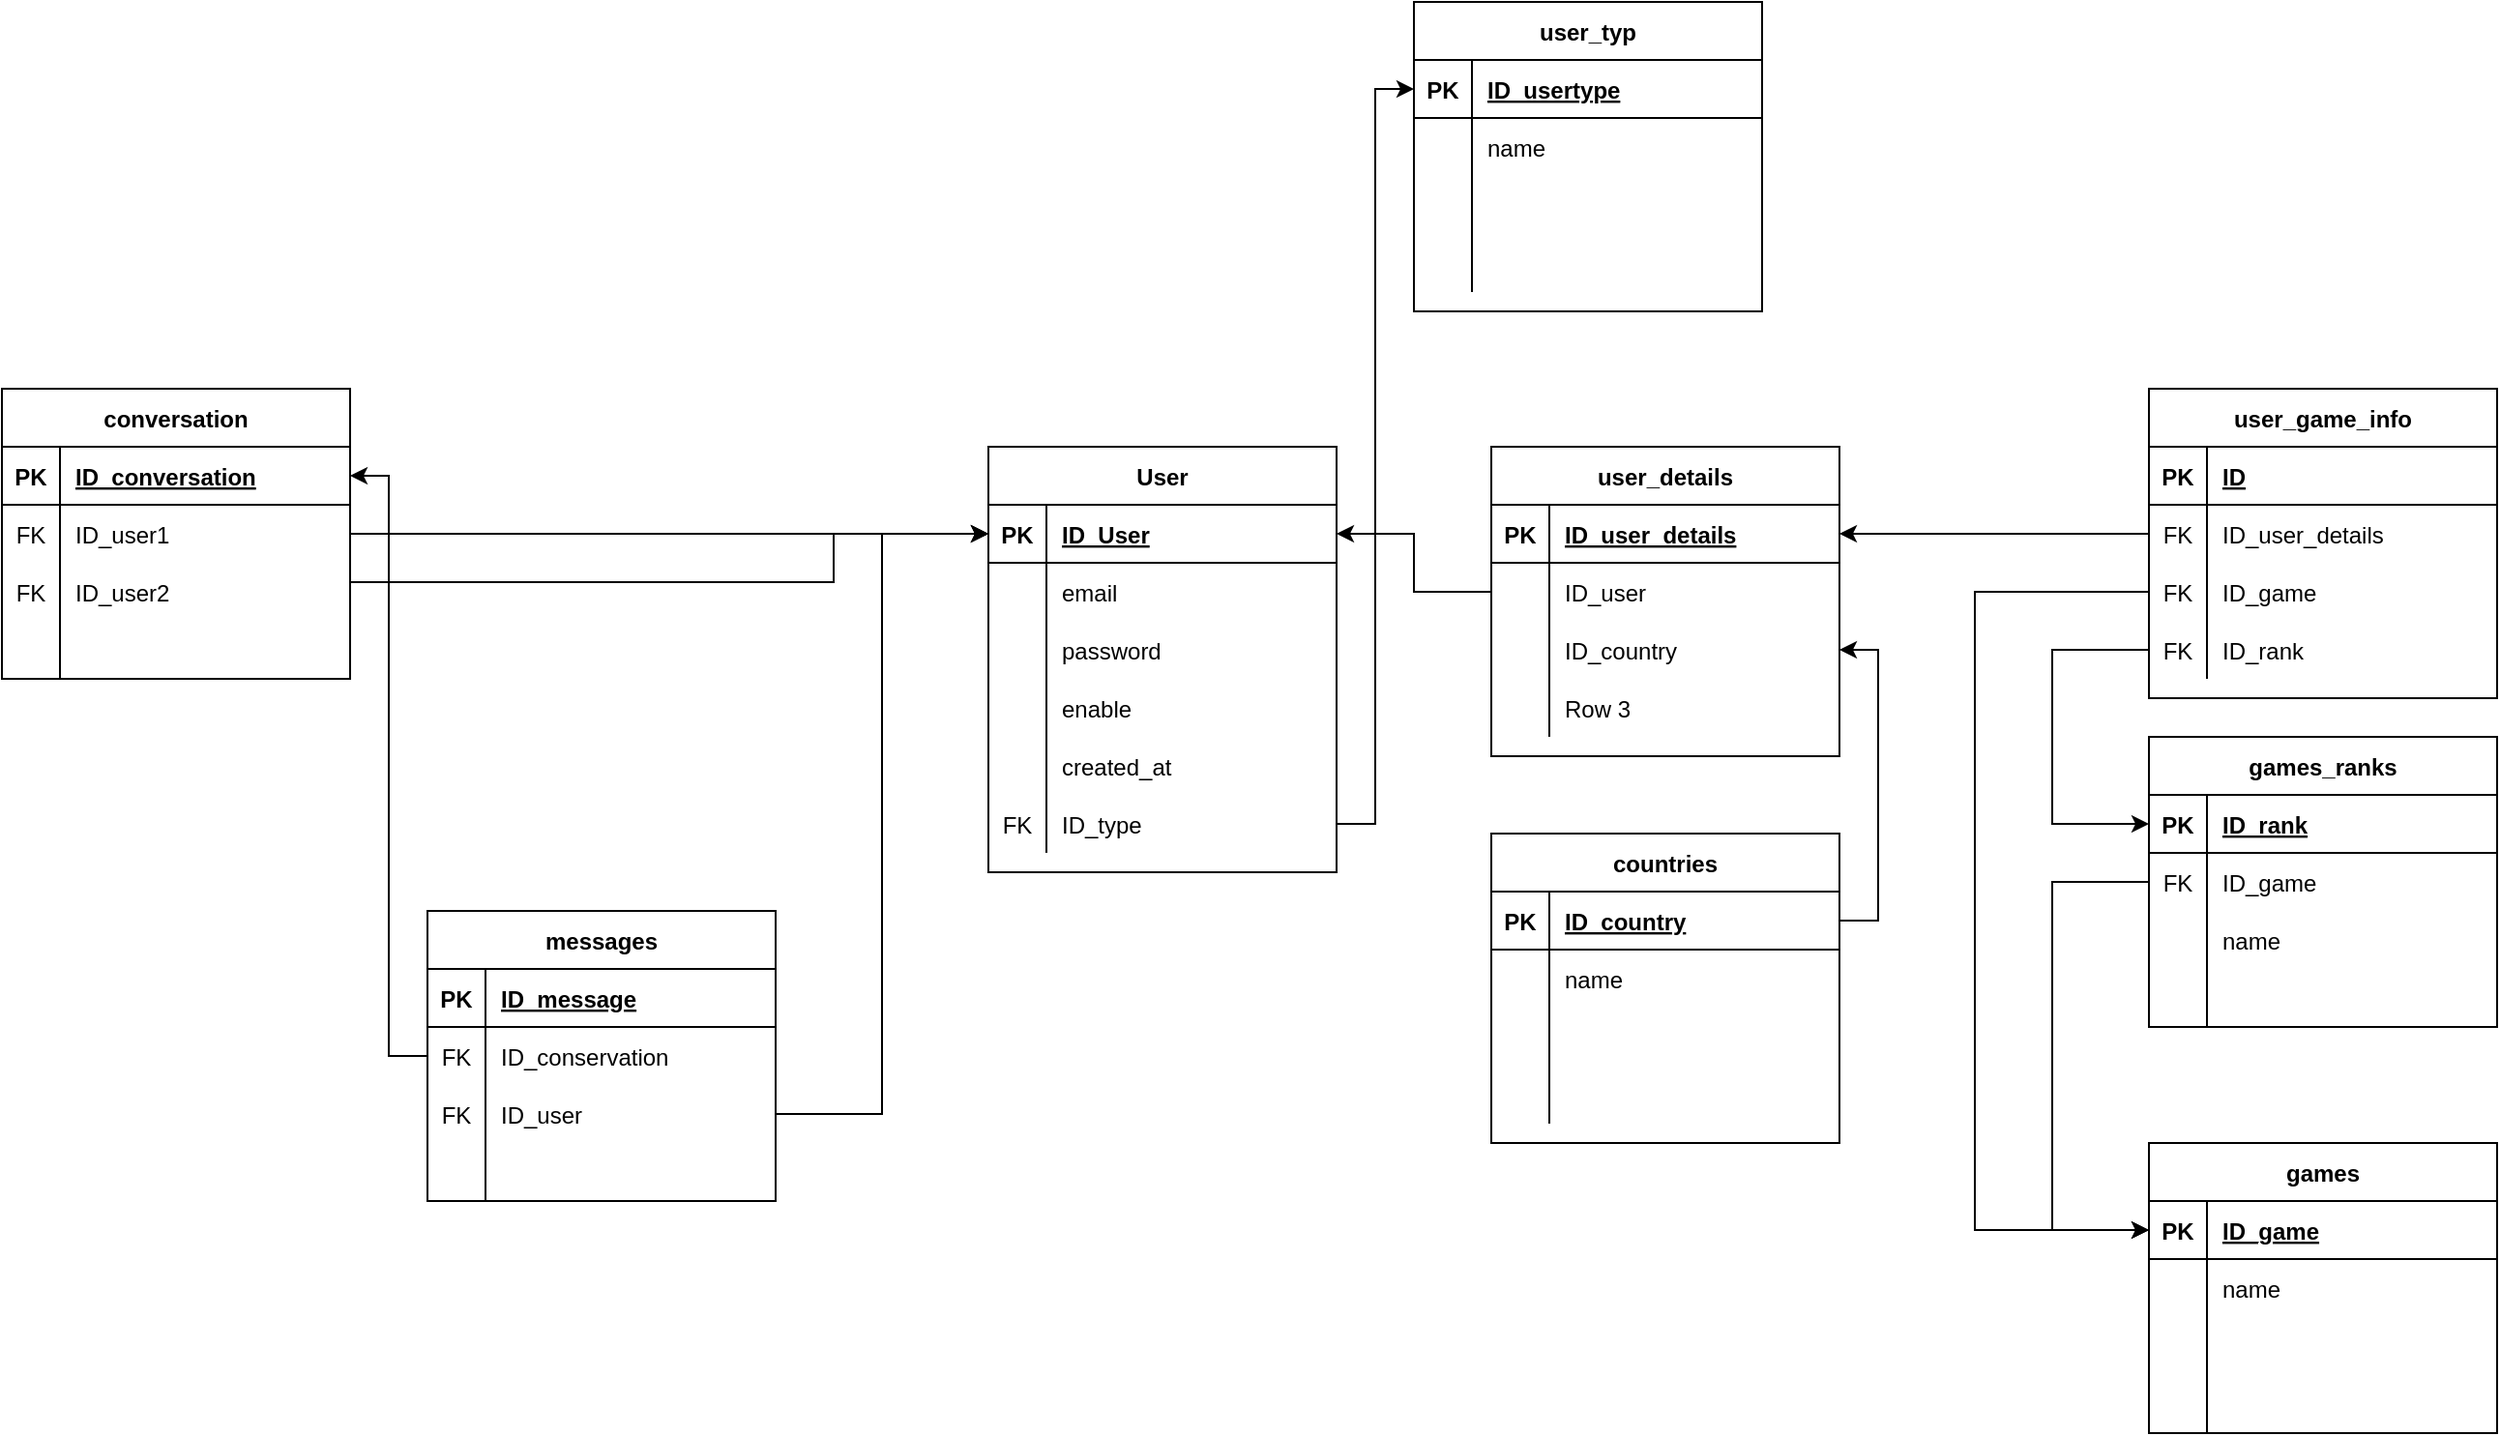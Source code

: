 <mxfile version="20.6.0" type="device"><diagram id="TkNJuHtUCpDPUHXWvanQ" name="Page-1"><mxGraphModel dx="2169" dy="582" grid="1" gridSize="10" guides="1" tooltips="1" connect="1" arrows="1" fold="1" page="1" pageScale="1" pageWidth="827" pageHeight="1169" math="0" shadow="0"><root><mxCell id="0"/><mxCell id="1" parent="0"/><mxCell id="WDqNWOE_tw_Rg4pWw0xx-5" value="User" style="shape=table;startSize=30;container=1;collapsible=1;childLayout=tableLayout;fixedRows=1;rowLines=0;fontStyle=1;align=center;resizeLast=1;" parent="1" vertex="1"><mxGeometry x="40" y="260" width="180" height="220" as="geometry"/></mxCell><mxCell id="WDqNWOE_tw_Rg4pWw0xx-6" value="" style="shape=tableRow;horizontal=0;startSize=0;swimlaneHead=0;swimlaneBody=0;fillColor=none;collapsible=0;dropTarget=0;points=[[0,0.5],[1,0.5]];portConstraint=eastwest;top=0;left=0;right=0;bottom=1;" parent="WDqNWOE_tw_Rg4pWw0xx-5" vertex="1"><mxGeometry y="30" width="180" height="30" as="geometry"/></mxCell><mxCell id="WDqNWOE_tw_Rg4pWw0xx-7" value="PK" style="shape=partialRectangle;connectable=0;fillColor=none;top=0;left=0;bottom=0;right=0;fontStyle=1;overflow=hidden;" parent="WDqNWOE_tw_Rg4pWw0xx-6" vertex="1"><mxGeometry width="30" height="30" as="geometry"><mxRectangle width="30" height="30" as="alternateBounds"/></mxGeometry></mxCell><mxCell id="WDqNWOE_tw_Rg4pWw0xx-8" value="ID_User" style="shape=partialRectangle;connectable=0;fillColor=none;top=0;left=0;bottom=0;right=0;align=left;spacingLeft=6;fontStyle=5;overflow=hidden;" parent="WDqNWOE_tw_Rg4pWw0xx-6" vertex="1"><mxGeometry x="30" width="150" height="30" as="geometry"><mxRectangle width="150" height="30" as="alternateBounds"/></mxGeometry></mxCell><mxCell id="WDqNWOE_tw_Rg4pWw0xx-9" value="" style="shape=tableRow;horizontal=0;startSize=0;swimlaneHead=0;swimlaneBody=0;fillColor=none;collapsible=0;dropTarget=0;points=[[0,0.5],[1,0.5]];portConstraint=eastwest;top=0;left=0;right=0;bottom=0;" parent="WDqNWOE_tw_Rg4pWw0xx-5" vertex="1"><mxGeometry y="60" width="180" height="30" as="geometry"/></mxCell><mxCell id="WDqNWOE_tw_Rg4pWw0xx-10" value="" style="shape=partialRectangle;connectable=0;fillColor=none;top=0;left=0;bottom=0;right=0;editable=1;overflow=hidden;" parent="WDqNWOE_tw_Rg4pWw0xx-9" vertex="1"><mxGeometry width="30" height="30" as="geometry"><mxRectangle width="30" height="30" as="alternateBounds"/></mxGeometry></mxCell><mxCell id="WDqNWOE_tw_Rg4pWw0xx-11" value="email" style="shape=partialRectangle;connectable=0;fillColor=none;top=0;left=0;bottom=0;right=0;align=left;spacingLeft=6;overflow=hidden;" parent="WDqNWOE_tw_Rg4pWw0xx-9" vertex="1"><mxGeometry x="30" width="150" height="30" as="geometry"><mxRectangle width="150" height="30" as="alternateBounds"/></mxGeometry></mxCell><mxCell id="WDqNWOE_tw_Rg4pWw0xx-12" value="" style="shape=tableRow;horizontal=0;startSize=0;swimlaneHead=0;swimlaneBody=0;fillColor=none;collapsible=0;dropTarget=0;points=[[0,0.5],[1,0.5]];portConstraint=eastwest;top=0;left=0;right=0;bottom=0;" parent="WDqNWOE_tw_Rg4pWw0xx-5" vertex="1"><mxGeometry y="90" width="180" height="30" as="geometry"/></mxCell><mxCell id="WDqNWOE_tw_Rg4pWw0xx-13" value="" style="shape=partialRectangle;connectable=0;fillColor=none;top=0;left=0;bottom=0;right=0;editable=1;overflow=hidden;" parent="WDqNWOE_tw_Rg4pWw0xx-12" vertex="1"><mxGeometry width="30" height="30" as="geometry"><mxRectangle width="30" height="30" as="alternateBounds"/></mxGeometry></mxCell><mxCell id="WDqNWOE_tw_Rg4pWw0xx-14" value="password" style="shape=partialRectangle;connectable=0;fillColor=none;top=0;left=0;bottom=0;right=0;align=left;spacingLeft=6;overflow=hidden;" parent="WDqNWOE_tw_Rg4pWw0xx-12" vertex="1"><mxGeometry x="30" width="150" height="30" as="geometry"><mxRectangle width="150" height="30" as="alternateBounds"/></mxGeometry></mxCell><mxCell id="WDqNWOE_tw_Rg4pWw0xx-15" value="" style="shape=tableRow;horizontal=0;startSize=0;swimlaneHead=0;swimlaneBody=0;fillColor=none;collapsible=0;dropTarget=0;points=[[0,0.5],[1,0.5]];portConstraint=eastwest;top=0;left=0;right=0;bottom=0;" parent="WDqNWOE_tw_Rg4pWw0xx-5" vertex="1"><mxGeometry y="120" width="180" height="30" as="geometry"/></mxCell><mxCell id="WDqNWOE_tw_Rg4pWw0xx-16" value="" style="shape=partialRectangle;connectable=0;fillColor=none;top=0;left=0;bottom=0;right=0;editable=1;overflow=hidden;" parent="WDqNWOE_tw_Rg4pWw0xx-15" vertex="1"><mxGeometry width="30" height="30" as="geometry"><mxRectangle width="30" height="30" as="alternateBounds"/></mxGeometry></mxCell><mxCell id="WDqNWOE_tw_Rg4pWw0xx-17" value="enable" style="shape=partialRectangle;connectable=0;fillColor=none;top=0;left=0;bottom=0;right=0;align=left;spacingLeft=6;overflow=hidden;" parent="WDqNWOE_tw_Rg4pWw0xx-15" vertex="1"><mxGeometry x="30" width="150" height="30" as="geometry"><mxRectangle width="150" height="30" as="alternateBounds"/></mxGeometry></mxCell><mxCell id="WDqNWOE_tw_Rg4pWw0xx-18" value="" style="shape=tableRow;horizontal=0;startSize=0;swimlaneHead=0;swimlaneBody=0;fillColor=none;collapsible=0;dropTarget=0;points=[[0,0.5],[1,0.5]];portConstraint=eastwest;top=0;left=0;right=0;bottom=0;" parent="WDqNWOE_tw_Rg4pWw0xx-5" vertex="1"><mxGeometry y="150" width="180" height="30" as="geometry"/></mxCell><mxCell id="WDqNWOE_tw_Rg4pWw0xx-19" value="" style="shape=partialRectangle;connectable=0;fillColor=none;top=0;left=0;bottom=0;right=0;editable=1;overflow=hidden;" parent="WDqNWOE_tw_Rg4pWw0xx-18" vertex="1"><mxGeometry width="30" height="30" as="geometry"><mxRectangle width="30" height="30" as="alternateBounds"/></mxGeometry></mxCell><mxCell id="WDqNWOE_tw_Rg4pWw0xx-20" value="created_at" style="shape=partialRectangle;connectable=0;fillColor=none;top=0;left=0;bottom=0;right=0;align=left;spacingLeft=6;overflow=hidden;" parent="WDqNWOE_tw_Rg4pWw0xx-18" vertex="1"><mxGeometry x="30" width="150" height="30" as="geometry"><mxRectangle width="150" height="30" as="alternateBounds"/></mxGeometry></mxCell><mxCell id="s43Hg-hIKS_H4bL97mj1-100" value="" style="shape=tableRow;horizontal=0;startSize=0;swimlaneHead=0;swimlaneBody=0;fillColor=none;collapsible=0;dropTarget=0;points=[[0,0.5],[1,0.5]];portConstraint=eastwest;top=0;left=0;right=0;bottom=0;" vertex="1" parent="WDqNWOE_tw_Rg4pWw0xx-5"><mxGeometry y="180" width="180" height="30" as="geometry"/></mxCell><mxCell id="s43Hg-hIKS_H4bL97mj1-101" value="FK" style="shape=partialRectangle;connectable=0;fillColor=none;top=0;left=0;bottom=0;right=0;editable=1;overflow=hidden;" vertex="1" parent="s43Hg-hIKS_H4bL97mj1-100"><mxGeometry width="30" height="30" as="geometry"><mxRectangle width="30" height="30" as="alternateBounds"/></mxGeometry></mxCell><mxCell id="s43Hg-hIKS_H4bL97mj1-102" value="ID_type" style="shape=partialRectangle;connectable=0;fillColor=none;top=0;left=0;bottom=0;right=0;align=left;spacingLeft=6;overflow=hidden;" vertex="1" parent="s43Hg-hIKS_H4bL97mj1-100"><mxGeometry x="30" width="150" height="30" as="geometry"><mxRectangle width="150" height="30" as="alternateBounds"/></mxGeometry></mxCell><mxCell id="WDqNWOE_tw_Rg4pWw0xx-21" value="user_details" style="shape=table;startSize=30;container=1;collapsible=1;childLayout=tableLayout;fixedRows=1;rowLines=0;fontStyle=1;align=center;resizeLast=1;" parent="1" vertex="1"><mxGeometry x="300" y="260" width="180" height="160" as="geometry"/></mxCell><mxCell id="WDqNWOE_tw_Rg4pWw0xx-22" value="" style="shape=tableRow;horizontal=0;startSize=0;swimlaneHead=0;swimlaneBody=0;fillColor=none;collapsible=0;dropTarget=0;points=[[0,0.5],[1,0.5]];portConstraint=eastwest;top=0;left=0;right=0;bottom=1;" parent="WDqNWOE_tw_Rg4pWw0xx-21" vertex="1"><mxGeometry y="30" width="180" height="30" as="geometry"/></mxCell><mxCell id="WDqNWOE_tw_Rg4pWw0xx-23" value="PK" style="shape=partialRectangle;connectable=0;fillColor=none;top=0;left=0;bottom=0;right=0;fontStyle=1;overflow=hidden;" parent="WDqNWOE_tw_Rg4pWw0xx-22" vertex="1"><mxGeometry width="30" height="30" as="geometry"><mxRectangle width="30" height="30" as="alternateBounds"/></mxGeometry></mxCell><mxCell id="WDqNWOE_tw_Rg4pWw0xx-24" value="ID_user_details" style="shape=partialRectangle;connectable=0;fillColor=none;top=0;left=0;bottom=0;right=0;align=left;spacingLeft=6;fontStyle=5;overflow=hidden;" parent="WDqNWOE_tw_Rg4pWw0xx-22" vertex="1"><mxGeometry x="30" width="150" height="30" as="geometry"><mxRectangle width="150" height="30" as="alternateBounds"/></mxGeometry></mxCell><mxCell id="WDqNWOE_tw_Rg4pWw0xx-25" value="" style="shape=tableRow;horizontal=0;startSize=0;swimlaneHead=0;swimlaneBody=0;fillColor=none;collapsible=0;dropTarget=0;points=[[0,0.5],[1,0.5]];portConstraint=eastwest;top=0;left=0;right=0;bottom=0;" parent="WDqNWOE_tw_Rg4pWw0xx-21" vertex="1"><mxGeometry y="60" width="180" height="30" as="geometry"/></mxCell><mxCell id="WDqNWOE_tw_Rg4pWw0xx-26" value="" style="shape=partialRectangle;connectable=0;fillColor=none;top=0;left=0;bottom=0;right=0;editable=1;overflow=hidden;" parent="WDqNWOE_tw_Rg4pWw0xx-25" vertex="1"><mxGeometry width="30" height="30" as="geometry"><mxRectangle width="30" height="30" as="alternateBounds"/></mxGeometry></mxCell><mxCell id="WDqNWOE_tw_Rg4pWw0xx-27" value="ID_user" style="shape=partialRectangle;connectable=0;fillColor=none;top=0;left=0;bottom=0;right=0;align=left;spacingLeft=6;overflow=hidden;" parent="WDqNWOE_tw_Rg4pWw0xx-25" vertex="1"><mxGeometry x="30" width="150" height="30" as="geometry"><mxRectangle width="150" height="30" as="alternateBounds"/></mxGeometry></mxCell><mxCell id="WDqNWOE_tw_Rg4pWw0xx-28" value="" style="shape=tableRow;horizontal=0;startSize=0;swimlaneHead=0;swimlaneBody=0;fillColor=none;collapsible=0;dropTarget=0;points=[[0,0.5],[1,0.5]];portConstraint=eastwest;top=0;left=0;right=0;bottom=0;" parent="WDqNWOE_tw_Rg4pWw0xx-21" vertex="1"><mxGeometry y="90" width="180" height="30" as="geometry"/></mxCell><mxCell id="WDqNWOE_tw_Rg4pWw0xx-29" value="" style="shape=partialRectangle;connectable=0;fillColor=none;top=0;left=0;bottom=0;right=0;editable=1;overflow=hidden;" parent="WDqNWOE_tw_Rg4pWw0xx-28" vertex="1"><mxGeometry width="30" height="30" as="geometry"><mxRectangle width="30" height="30" as="alternateBounds"/></mxGeometry></mxCell><mxCell id="WDqNWOE_tw_Rg4pWw0xx-30" value="ID_country" style="shape=partialRectangle;connectable=0;fillColor=none;top=0;left=0;bottom=0;right=0;align=left;spacingLeft=6;overflow=hidden;" parent="WDqNWOE_tw_Rg4pWw0xx-28" vertex="1"><mxGeometry x="30" width="150" height="30" as="geometry"><mxRectangle width="150" height="30" as="alternateBounds"/></mxGeometry></mxCell><mxCell id="WDqNWOE_tw_Rg4pWw0xx-31" value="" style="shape=tableRow;horizontal=0;startSize=0;swimlaneHead=0;swimlaneBody=0;fillColor=none;collapsible=0;dropTarget=0;points=[[0,0.5],[1,0.5]];portConstraint=eastwest;top=0;left=0;right=0;bottom=0;" parent="WDqNWOE_tw_Rg4pWw0xx-21" vertex="1"><mxGeometry y="120" width="180" height="30" as="geometry"/></mxCell><mxCell id="WDqNWOE_tw_Rg4pWw0xx-32" value="" style="shape=partialRectangle;connectable=0;fillColor=none;top=0;left=0;bottom=0;right=0;editable=1;overflow=hidden;" parent="WDqNWOE_tw_Rg4pWw0xx-31" vertex="1"><mxGeometry width="30" height="30" as="geometry"><mxRectangle width="30" height="30" as="alternateBounds"/></mxGeometry></mxCell><mxCell id="WDqNWOE_tw_Rg4pWw0xx-33" value="Row 3" style="shape=partialRectangle;connectable=0;fillColor=none;top=0;left=0;bottom=0;right=0;align=left;spacingLeft=6;overflow=hidden;" parent="WDqNWOE_tw_Rg4pWw0xx-31" vertex="1"><mxGeometry x="30" width="150" height="30" as="geometry"><mxRectangle width="150" height="30" as="alternateBounds"/></mxGeometry></mxCell><mxCell id="s43Hg-hIKS_H4bL97mj1-1" value="games" style="shape=table;startSize=30;container=1;collapsible=1;childLayout=tableLayout;fixedRows=1;rowLines=0;fontStyle=1;align=center;resizeLast=1;" vertex="1" parent="1"><mxGeometry x="640" y="620" width="180" height="150" as="geometry"/></mxCell><mxCell id="s43Hg-hIKS_H4bL97mj1-2" value="" style="shape=tableRow;horizontal=0;startSize=0;swimlaneHead=0;swimlaneBody=0;fillColor=none;collapsible=0;dropTarget=0;points=[[0,0.5],[1,0.5]];portConstraint=eastwest;top=0;left=0;right=0;bottom=1;" vertex="1" parent="s43Hg-hIKS_H4bL97mj1-1"><mxGeometry y="30" width="180" height="30" as="geometry"/></mxCell><mxCell id="s43Hg-hIKS_H4bL97mj1-3" value="PK" style="shape=partialRectangle;connectable=0;fillColor=none;top=0;left=0;bottom=0;right=0;fontStyle=1;overflow=hidden;" vertex="1" parent="s43Hg-hIKS_H4bL97mj1-2"><mxGeometry width="30" height="30" as="geometry"><mxRectangle width="30" height="30" as="alternateBounds"/></mxGeometry></mxCell><mxCell id="s43Hg-hIKS_H4bL97mj1-4" value="ID_game" style="shape=partialRectangle;connectable=0;fillColor=none;top=0;left=0;bottom=0;right=0;align=left;spacingLeft=6;fontStyle=5;overflow=hidden;" vertex="1" parent="s43Hg-hIKS_H4bL97mj1-2"><mxGeometry x="30" width="150" height="30" as="geometry"><mxRectangle width="150" height="30" as="alternateBounds"/></mxGeometry></mxCell><mxCell id="s43Hg-hIKS_H4bL97mj1-5" value="" style="shape=tableRow;horizontal=0;startSize=0;swimlaneHead=0;swimlaneBody=0;fillColor=none;collapsible=0;dropTarget=0;points=[[0,0.5],[1,0.5]];portConstraint=eastwest;top=0;left=0;right=0;bottom=0;" vertex="1" parent="s43Hg-hIKS_H4bL97mj1-1"><mxGeometry y="60" width="180" height="30" as="geometry"/></mxCell><mxCell id="s43Hg-hIKS_H4bL97mj1-6" value="" style="shape=partialRectangle;connectable=0;fillColor=none;top=0;left=0;bottom=0;right=0;editable=1;overflow=hidden;" vertex="1" parent="s43Hg-hIKS_H4bL97mj1-5"><mxGeometry width="30" height="30" as="geometry"><mxRectangle width="30" height="30" as="alternateBounds"/></mxGeometry></mxCell><mxCell id="s43Hg-hIKS_H4bL97mj1-7" value="name" style="shape=partialRectangle;connectable=0;fillColor=none;top=0;left=0;bottom=0;right=0;align=left;spacingLeft=6;overflow=hidden;" vertex="1" parent="s43Hg-hIKS_H4bL97mj1-5"><mxGeometry x="30" width="150" height="30" as="geometry"><mxRectangle width="150" height="30" as="alternateBounds"/></mxGeometry></mxCell><mxCell id="s43Hg-hIKS_H4bL97mj1-8" value="" style="shape=tableRow;horizontal=0;startSize=0;swimlaneHead=0;swimlaneBody=0;fillColor=none;collapsible=0;dropTarget=0;points=[[0,0.5],[1,0.5]];portConstraint=eastwest;top=0;left=0;right=0;bottom=0;" vertex="1" parent="s43Hg-hIKS_H4bL97mj1-1"><mxGeometry y="90" width="180" height="30" as="geometry"/></mxCell><mxCell id="s43Hg-hIKS_H4bL97mj1-9" value="" style="shape=partialRectangle;connectable=0;fillColor=none;top=0;left=0;bottom=0;right=0;editable=1;overflow=hidden;" vertex="1" parent="s43Hg-hIKS_H4bL97mj1-8"><mxGeometry width="30" height="30" as="geometry"><mxRectangle width="30" height="30" as="alternateBounds"/></mxGeometry></mxCell><mxCell id="s43Hg-hIKS_H4bL97mj1-10" value="" style="shape=partialRectangle;connectable=0;fillColor=none;top=0;left=0;bottom=0;right=0;align=left;spacingLeft=6;overflow=hidden;" vertex="1" parent="s43Hg-hIKS_H4bL97mj1-8"><mxGeometry x="30" width="150" height="30" as="geometry"><mxRectangle width="150" height="30" as="alternateBounds"/></mxGeometry></mxCell><mxCell id="s43Hg-hIKS_H4bL97mj1-11" value="" style="shape=tableRow;horizontal=0;startSize=0;swimlaneHead=0;swimlaneBody=0;fillColor=none;collapsible=0;dropTarget=0;points=[[0,0.5],[1,0.5]];portConstraint=eastwest;top=0;left=0;right=0;bottom=0;" vertex="1" parent="s43Hg-hIKS_H4bL97mj1-1"><mxGeometry y="120" width="180" height="30" as="geometry"/></mxCell><mxCell id="s43Hg-hIKS_H4bL97mj1-12" value="" style="shape=partialRectangle;connectable=0;fillColor=none;top=0;left=0;bottom=0;right=0;editable=1;overflow=hidden;" vertex="1" parent="s43Hg-hIKS_H4bL97mj1-11"><mxGeometry width="30" height="30" as="geometry"><mxRectangle width="30" height="30" as="alternateBounds"/></mxGeometry></mxCell><mxCell id="s43Hg-hIKS_H4bL97mj1-13" value="" style="shape=partialRectangle;connectable=0;fillColor=none;top=0;left=0;bottom=0;right=0;align=left;spacingLeft=6;overflow=hidden;" vertex="1" parent="s43Hg-hIKS_H4bL97mj1-11"><mxGeometry x="30" width="150" height="30" as="geometry"><mxRectangle width="150" height="30" as="alternateBounds"/></mxGeometry></mxCell><mxCell id="s43Hg-hIKS_H4bL97mj1-14" value="games_ranks" style="shape=table;startSize=30;container=1;collapsible=1;childLayout=tableLayout;fixedRows=1;rowLines=0;fontStyle=1;align=center;resizeLast=1;" vertex="1" parent="1"><mxGeometry x="640" y="410" width="180" height="150" as="geometry"/></mxCell><mxCell id="s43Hg-hIKS_H4bL97mj1-15" value="" style="shape=tableRow;horizontal=0;startSize=0;swimlaneHead=0;swimlaneBody=0;fillColor=none;collapsible=0;dropTarget=0;points=[[0,0.5],[1,0.5]];portConstraint=eastwest;top=0;left=0;right=0;bottom=1;" vertex="1" parent="s43Hg-hIKS_H4bL97mj1-14"><mxGeometry y="30" width="180" height="30" as="geometry"/></mxCell><mxCell id="s43Hg-hIKS_H4bL97mj1-16" value="PK" style="shape=partialRectangle;connectable=0;fillColor=none;top=0;left=0;bottom=0;right=0;fontStyle=1;overflow=hidden;" vertex="1" parent="s43Hg-hIKS_H4bL97mj1-15"><mxGeometry width="30" height="30" as="geometry"><mxRectangle width="30" height="30" as="alternateBounds"/></mxGeometry></mxCell><mxCell id="s43Hg-hIKS_H4bL97mj1-17" value="ID_rank" style="shape=partialRectangle;connectable=0;fillColor=none;top=0;left=0;bottom=0;right=0;align=left;spacingLeft=6;fontStyle=5;overflow=hidden;" vertex="1" parent="s43Hg-hIKS_H4bL97mj1-15"><mxGeometry x="30" width="150" height="30" as="geometry"><mxRectangle width="150" height="30" as="alternateBounds"/></mxGeometry></mxCell><mxCell id="s43Hg-hIKS_H4bL97mj1-18" value="" style="shape=tableRow;horizontal=0;startSize=0;swimlaneHead=0;swimlaneBody=0;fillColor=none;collapsible=0;dropTarget=0;points=[[0,0.5],[1,0.5]];portConstraint=eastwest;top=0;left=0;right=0;bottom=0;" vertex="1" parent="s43Hg-hIKS_H4bL97mj1-14"><mxGeometry y="60" width="180" height="30" as="geometry"/></mxCell><mxCell id="s43Hg-hIKS_H4bL97mj1-19" value="FK" style="shape=partialRectangle;connectable=0;fillColor=none;top=0;left=0;bottom=0;right=0;editable=1;overflow=hidden;" vertex="1" parent="s43Hg-hIKS_H4bL97mj1-18"><mxGeometry width="30" height="30" as="geometry"><mxRectangle width="30" height="30" as="alternateBounds"/></mxGeometry></mxCell><mxCell id="s43Hg-hIKS_H4bL97mj1-20" value="ID_game" style="shape=partialRectangle;connectable=0;fillColor=none;top=0;left=0;bottom=0;right=0;align=left;spacingLeft=6;overflow=hidden;" vertex="1" parent="s43Hg-hIKS_H4bL97mj1-18"><mxGeometry x="30" width="150" height="30" as="geometry"><mxRectangle width="150" height="30" as="alternateBounds"/></mxGeometry></mxCell><mxCell id="s43Hg-hIKS_H4bL97mj1-21" value="" style="shape=tableRow;horizontal=0;startSize=0;swimlaneHead=0;swimlaneBody=0;fillColor=none;collapsible=0;dropTarget=0;points=[[0,0.5],[1,0.5]];portConstraint=eastwest;top=0;left=0;right=0;bottom=0;" vertex="1" parent="s43Hg-hIKS_H4bL97mj1-14"><mxGeometry y="90" width="180" height="30" as="geometry"/></mxCell><mxCell id="s43Hg-hIKS_H4bL97mj1-22" value="" style="shape=partialRectangle;connectable=0;fillColor=none;top=0;left=0;bottom=0;right=0;editable=1;overflow=hidden;" vertex="1" parent="s43Hg-hIKS_H4bL97mj1-21"><mxGeometry width="30" height="30" as="geometry"><mxRectangle width="30" height="30" as="alternateBounds"/></mxGeometry></mxCell><mxCell id="s43Hg-hIKS_H4bL97mj1-23" value="name" style="shape=partialRectangle;connectable=0;fillColor=none;top=0;left=0;bottom=0;right=0;align=left;spacingLeft=6;overflow=hidden;" vertex="1" parent="s43Hg-hIKS_H4bL97mj1-21"><mxGeometry x="30" width="150" height="30" as="geometry"><mxRectangle width="150" height="30" as="alternateBounds"/></mxGeometry></mxCell><mxCell id="s43Hg-hIKS_H4bL97mj1-24" value="" style="shape=tableRow;horizontal=0;startSize=0;swimlaneHead=0;swimlaneBody=0;fillColor=none;collapsible=0;dropTarget=0;points=[[0,0.5],[1,0.5]];portConstraint=eastwest;top=0;left=0;right=0;bottom=0;" vertex="1" parent="s43Hg-hIKS_H4bL97mj1-14"><mxGeometry y="120" width="180" height="30" as="geometry"/></mxCell><mxCell id="s43Hg-hIKS_H4bL97mj1-25" value="" style="shape=partialRectangle;connectable=0;fillColor=none;top=0;left=0;bottom=0;right=0;editable=1;overflow=hidden;" vertex="1" parent="s43Hg-hIKS_H4bL97mj1-24"><mxGeometry width="30" height="30" as="geometry"><mxRectangle width="30" height="30" as="alternateBounds"/></mxGeometry></mxCell><mxCell id="s43Hg-hIKS_H4bL97mj1-26" value="" style="shape=partialRectangle;connectable=0;fillColor=none;top=0;left=0;bottom=0;right=0;align=left;spacingLeft=6;overflow=hidden;" vertex="1" parent="s43Hg-hIKS_H4bL97mj1-24"><mxGeometry x="30" width="150" height="30" as="geometry"><mxRectangle width="150" height="30" as="alternateBounds"/></mxGeometry></mxCell><mxCell id="s43Hg-hIKS_H4bL97mj1-28" value="user_game_info" style="shape=table;startSize=30;container=1;collapsible=1;childLayout=tableLayout;fixedRows=1;rowLines=0;fontStyle=1;align=center;resizeLast=1;" vertex="1" parent="1"><mxGeometry x="640" y="230" width="180" height="160" as="geometry"/></mxCell><mxCell id="s43Hg-hIKS_H4bL97mj1-29" value="" style="shape=tableRow;horizontal=0;startSize=0;swimlaneHead=0;swimlaneBody=0;fillColor=none;collapsible=0;dropTarget=0;points=[[0,0.5],[1,0.5]];portConstraint=eastwest;top=0;left=0;right=0;bottom=1;" vertex="1" parent="s43Hg-hIKS_H4bL97mj1-28"><mxGeometry y="30" width="180" height="30" as="geometry"/></mxCell><mxCell id="s43Hg-hIKS_H4bL97mj1-30" value="PK" style="shape=partialRectangle;connectable=0;fillColor=none;top=0;left=0;bottom=0;right=0;fontStyle=1;overflow=hidden;" vertex="1" parent="s43Hg-hIKS_H4bL97mj1-29"><mxGeometry width="30" height="30" as="geometry"><mxRectangle width="30" height="30" as="alternateBounds"/></mxGeometry></mxCell><mxCell id="s43Hg-hIKS_H4bL97mj1-31" value="ID" style="shape=partialRectangle;connectable=0;fillColor=none;top=0;left=0;bottom=0;right=0;align=left;spacingLeft=6;fontStyle=5;overflow=hidden;" vertex="1" parent="s43Hg-hIKS_H4bL97mj1-29"><mxGeometry x="30" width="150" height="30" as="geometry"><mxRectangle width="150" height="30" as="alternateBounds"/></mxGeometry></mxCell><mxCell id="s43Hg-hIKS_H4bL97mj1-32" value="" style="shape=tableRow;horizontal=0;startSize=0;swimlaneHead=0;swimlaneBody=0;fillColor=none;collapsible=0;dropTarget=0;points=[[0,0.5],[1,0.5]];portConstraint=eastwest;top=0;left=0;right=0;bottom=0;" vertex="1" parent="s43Hg-hIKS_H4bL97mj1-28"><mxGeometry y="60" width="180" height="30" as="geometry"/></mxCell><mxCell id="s43Hg-hIKS_H4bL97mj1-33" value="FK" style="shape=partialRectangle;connectable=0;fillColor=none;top=0;left=0;bottom=0;right=0;editable=1;overflow=hidden;" vertex="1" parent="s43Hg-hIKS_H4bL97mj1-32"><mxGeometry width="30" height="30" as="geometry"><mxRectangle width="30" height="30" as="alternateBounds"/></mxGeometry></mxCell><mxCell id="s43Hg-hIKS_H4bL97mj1-34" value="ID_user_details" style="shape=partialRectangle;connectable=0;fillColor=none;top=0;left=0;bottom=0;right=0;align=left;spacingLeft=6;overflow=hidden;" vertex="1" parent="s43Hg-hIKS_H4bL97mj1-32"><mxGeometry x="30" width="150" height="30" as="geometry"><mxRectangle width="150" height="30" as="alternateBounds"/></mxGeometry></mxCell><mxCell id="s43Hg-hIKS_H4bL97mj1-35" value="" style="shape=tableRow;horizontal=0;startSize=0;swimlaneHead=0;swimlaneBody=0;fillColor=none;collapsible=0;dropTarget=0;points=[[0,0.5],[1,0.5]];portConstraint=eastwest;top=0;left=0;right=0;bottom=0;" vertex="1" parent="s43Hg-hIKS_H4bL97mj1-28"><mxGeometry y="90" width="180" height="30" as="geometry"/></mxCell><mxCell id="s43Hg-hIKS_H4bL97mj1-36" value="FK" style="shape=partialRectangle;connectable=0;fillColor=none;top=0;left=0;bottom=0;right=0;editable=1;overflow=hidden;" vertex="1" parent="s43Hg-hIKS_H4bL97mj1-35"><mxGeometry width="30" height="30" as="geometry"><mxRectangle width="30" height="30" as="alternateBounds"/></mxGeometry></mxCell><mxCell id="s43Hg-hIKS_H4bL97mj1-37" value="ID_game" style="shape=partialRectangle;connectable=0;fillColor=none;top=0;left=0;bottom=0;right=0;align=left;spacingLeft=6;overflow=hidden;" vertex="1" parent="s43Hg-hIKS_H4bL97mj1-35"><mxGeometry x="30" width="150" height="30" as="geometry"><mxRectangle width="150" height="30" as="alternateBounds"/></mxGeometry></mxCell><mxCell id="s43Hg-hIKS_H4bL97mj1-38" value="" style="shape=tableRow;horizontal=0;startSize=0;swimlaneHead=0;swimlaneBody=0;fillColor=none;collapsible=0;dropTarget=0;points=[[0,0.5],[1,0.5]];portConstraint=eastwest;top=0;left=0;right=0;bottom=0;" vertex="1" parent="s43Hg-hIKS_H4bL97mj1-28"><mxGeometry y="120" width="180" height="30" as="geometry"/></mxCell><mxCell id="s43Hg-hIKS_H4bL97mj1-39" value="FK" style="shape=partialRectangle;connectable=0;fillColor=none;top=0;left=0;bottom=0;right=0;editable=1;overflow=hidden;" vertex="1" parent="s43Hg-hIKS_H4bL97mj1-38"><mxGeometry width="30" height="30" as="geometry"><mxRectangle width="30" height="30" as="alternateBounds"/></mxGeometry></mxCell><mxCell id="s43Hg-hIKS_H4bL97mj1-40" value="ID_rank" style="shape=partialRectangle;connectable=0;fillColor=none;top=0;left=0;bottom=0;right=0;align=left;spacingLeft=6;overflow=hidden;" vertex="1" parent="s43Hg-hIKS_H4bL97mj1-38"><mxGeometry x="30" width="150" height="30" as="geometry"><mxRectangle width="150" height="30" as="alternateBounds"/></mxGeometry></mxCell><mxCell id="s43Hg-hIKS_H4bL97mj1-41" style="edgeStyle=orthogonalEdgeStyle;rounded=0;orthogonalLoop=1;jettySize=auto;html=1;exitX=0;exitY=0.5;exitDx=0;exitDy=0;entryX=0;entryY=0.5;entryDx=0;entryDy=0;" edge="1" parent="1" source="s43Hg-hIKS_H4bL97mj1-38" target="s43Hg-hIKS_H4bL97mj1-15"><mxGeometry relative="1" as="geometry"><Array as="points"><mxPoint x="590" y="365"/><mxPoint x="590" y="455"/></Array></mxGeometry></mxCell><mxCell id="s43Hg-hIKS_H4bL97mj1-57" value="conversation" style="shape=table;startSize=30;container=1;collapsible=1;childLayout=tableLayout;fixedRows=1;rowLines=0;fontStyle=1;align=center;resizeLast=1;" vertex="1" parent="1"><mxGeometry x="-470" y="230" width="180" height="150" as="geometry"/></mxCell><mxCell id="s43Hg-hIKS_H4bL97mj1-58" value="" style="shape=tableRow;horizontal=0;startSize=0;swimlaneHead=0;swimlaneBody=0;fillColor=none;collapsible=0;dropTarget=0;points=[[0,0.5],[1,0.5]];portConstraint=eastwest;top=0;left=0;right=0;bottom=1;" vertex="1" parent="s43Hg-hIKS_H4bL97mj1-57"><mxGeometry y="30" width="180" height="30" as="geometry"/></mxCell><mxCell id="s43Hg-hIKS_H4bL97mj1-59" value="PK" style="shape=partialRectangle;connectable=0;fillColor=none;top=0;left=0;bottom=0;right=0;fontStyle=1;overflow=hidden;" vertex="1" parent="s43Hg-hIKS_H4bL97mj1-58"><mxGeometry width="30" height="30" as="geometry"><mxRectangle width="30" height="30" as="alternateBounds"/></mxGeometry></mxCell><mxCell id="s43Hg-hIKS_H4bL97mj1-60" value="ID_conversation" style="shape=partialRectangle;connectable=0;fillColor=none;top=0;left=0;bottom=0;right=0;align=left;spacingLeft=6;fontStyle=5;overflow=hidden;" vertex="1" parent="s43Hg-hIKS_H4bL97mj1-58"><mxGeometry x="30" width="150" height="30" as="geometry"><mxRectangle width="150" height="30" as="alternateBounds"/></mxGeometry></mxCell><mxCell id="s43Hg-hIKS_H4bL97mj1-61" value="" style="shape=tableRow;horizontal=0;startSize=0;swimlaneHead=0;swimlaneBody=0;fillColor=none;collapsible=0;dropTarget=0;points=[[0,0.5],[1,0.5]];portConstraint=eastwest;top=0;left=0;right=0;bottom=0;" vertex="1" parent="s43Hg-hIKS_H4bL97mj1-57"><mxGeometry y="60" width="180" height="30" as="geometry"/></mxCell><mxCell id="s43Hg-hIKS_H4bL97mj1-62" value="FK" style="shape=partialRectangle;connectable=0;fillColor=none;top=0;left=0;bottom=0;right=0;editable=1;overflow=hidden;" vertex="1" parent="s43Hg-hIKS_H4bL97mj1-61"><mxGeometry width="30" height="30" as="geometry"><mxRectangle width="30" height="30" as="alternateBounds"/></mxGeometry></mxCell><mxCell id="s43Hg-hIKS_H4bL97mj1-63" value="ID_user1" style="shape=partialRectangle;connectable=0;fillColor=none;top=0;left=0;bottom=0;right=0;align=left;spacingLeft=6;overflow=hidden;" vertex="1" parent="s43Hg-hIKS_H4bL97mj1-61"><mxGeometry x="30" width="150" height="30" as="geometry"><mxRectangle width="150" height="30" as="alternateBounds"/></mxGeometry></mxCell><mxCell id="s43Hg-hIKS_H4bL97mj1-64" value="" style="shape=tableRow;horizontal=0;startSize=0;swimlaneHead=0;swimlaneBody=0;fillColor=none;collapsible=0;dropTarget=0;points=[[0,0.5],[1,0.5]];portConstraint=eastwest;top=0;left=0;right=0;bottom=0;" vertex="1" parent="s43Hg-hIKS_H4bL97mj1-57"><mxGeometry y="90" width="180" height="30" as="geometry"/></mxCell><mxCell id="s43Hg-hIKS_H4bL97mj1-65" value="FK" style="shape=partialRectangle;connectable=0;fillColor=none;top=0;left=0;bottom=0;right=0;editable=1;overflow=hidden;" vertex="1" parent="s43Hg-hIKS_H4bL97mj1-64"><mxGeometry width="30" height="30" as="geometry"><mxRectangle width="30" height="30" as="alternateBounds"/></mxGeometry></mxCell><mxCell id="s43Hg-hIKS_H4bL97mj1-66" value="ID_user2" style="shape=partialRectangle;connectable=0;fillColor=none;top=0;left=0;bottom=0;right=0;align=left;spacingLeft=6;overflow=hidden;" vertex="1" parent="s43Hg-hIKS_H4bL97mj1-64"><mxGeometry x="30" width="150" height="30" as="geometry"><mxRectangle width="150" height="30" as="alternateBounds"/></mxGeometry></mxCell><mxCell id="s43Hg-hIKS_H4bL97mj1-67" value="" style="shape=tableRow;horizontal=0;startSize=0;swimlaneHead=0;swimlaneBody=0;fillColor=none;collapsible=0;dropTarget=0;points=[[0,0.5],[1,0.5]];portConstraint=eastwest;top=0;left=0;right=0;bottom=0;" vertex="1" parent="s43Hg-hIKS_H4bL97mj1-57"><mxGeometry y="120" width="180" height="30" as="geometry"/></mxCell><mxCell id="s43Hg-hIKS_H4bL97mj1-68" value="" style="shape=partialRectangle;connectable=0;fillColor=none;top=0;left=0;bottom=0;right=0;editable=1;overflow=hidden;" vertex="1" parent="s43Hg-hIKS_H4bL97mj1-67"><mxGeometry width="30" height="30" as="geometry"><mxRectangle width="30" height="30" as="alternateBounds"/></mxGeometry></mxCell><mxCell id="s43Hg-hIKS_H4bL97mj1-69" value="" style="shape=partialRectangle;connectable=0;fillColor=none;top=0;left=0;bottom=0;right=0;align=left;spacingLeft=6;overflow=hidden;" vertex="1" parent="s43Hg-hIKS_H4bL97mj1-67"><mxGeometry x="30" width="150" height="30" as="geometry"><mxRectangle width="150" height="30" as="alternateBounds"/></mxGeometry></mxCell><mxCell id="s43Hg-hIKS_H4bL97mj1-70" value="messages" style="shape=table;startSize=30;container=1;collapsible=1;childLayout=tableLayout;fixedRows=1;rowLines=0;fontStyle=1;align=center;resizeLast=1;" vertex="1" parent="1"><mxGeometry x="-250" y="500" width="180" height="150" as="geometry"/></mxCell><mxCell id="s43Hg-hIKS_H4bL97mj1-71" value="" style="shape=tableRow;horizontal=0;startSize=0;swimlaneHead=0;swimlaneBody=0;fillColor=none;collapsible=0;dropTarget=0;points=[[0,0.5],[1,0.5]];portConstraint=eastwest;top=0;left=0;right=0;bottom=1;" vertex="1" parent="s43Hg-hIKS_H4bL97mj1-70"><mxGeometry y="30" width="180" height="30" as="geometry"/></mxCell><mxCell id="s43Hg-hIKS_H4bL97mj1-72" value="PK" style="shape=partialRectangle;connectable=0;fillColor=none;top=0;left=0;bottom=0;right=0;fontStyle=1;overflow=hidden;" vertex="1" parent="s43Hg-hIKS_H4bL97mj1-71"><mxGeometry width="30" height="30" as="geometry"><mxRectangle width="30" height="30" as="alternateBounds"/></mxGeometry></mxCell><mxCell id="s43Hg-hIKS_H4bL97mj1-73" value="ID_message" style="shape=partialRectangle;connectable=0;fillColor=none;top=0;left=0;bottom=0;right=0;align=left;spacingLeft=6;fontStyle=5;overflow=hidden;" vertex="1" parent="s43Hg-hIKS_H4bL97mj1-71"><mxGeometry x="30" width="150" height="30" as="geometry"><mxRectangle width="150" height="30" as="alternateBounds"/></mxGeometry></mxCell><mxCell id="s43Hg-hIKS_H4bL97mj1-74" value="" style="shape=tableRow;horizontal=0;startSize=0;swimlaneHead=0;swimlaneBody=0;fillColor=none;collapsible=0;dropTarget=0;points=[[0,0.5],[1,0.5]];portConstraint=eastwest;top=0;left=0;right=0;bottom=0;" vertex="1" parent="s43Hg-hIKS_H4bL97mj1-70"><mxGeometry y="60" width="180" height="30" as="geometry"/></mxCell><mxCell id="s43Hg-hIKS_H4bL97mj1-75" value="FK" style="shape=partialRectangle;connectable=0;fillColor=none;top=0;left=0;bottom=0;right=0;editable=1;overflow=hidden;" vertex="1" parent="s43Hg-hIKS_H4bL97mj1-74"><mxGeometry width="30" height="30" as="geometry"><mxRectangle width="30" height="30" as="alternateBounds"/></mxGeometry></mxCell><mxCell id="s43Hg-hIKS_H4bL97mj1-76" value="ID_conservation" style="shape=partialRectangle;connectable=0;fillColor=none;top=0;left=0;bottom=0;right=0;align=left;spacingLeft=6;overflow=hidden;" vertex="1" parent="s43Hg-hIKS_H4bL97mj1-74"><mxGeometry x="30" width="150" height="30" as="geometry"><mxRectangle width="150" height="30" as="alternateBounds"/></mxGeometry></mxCell><mxCell id="s43Hg-hIKS_H4bL97mj1-77" value="" style="shape=tableRow;horizontal=0;startSize=0;swimlaneHead=0;swimlaneBody=0;fillColor=none;collapsible=0;dropTarget=0;points=[[0,0.5],[1,0.5]];portConstraint=eastwest;top=0;left=0;right=0;bottom=0;" vertex="1" parent="s43Hg-hIKS_H4bL97mj1-70"><mxGeometry y="90" width="180" height="30" as="geometry"/></mxCell><mxCell id="s43Hg-hIKS_H4bL97mj1-78" value="FK" style="shape=partialRectangle;connectable=0;fillColor=none;top=0;left=0;bottom=0;right=0;editable=1;overflow=hidden;" vertex="1" parent="s43Hg-hIKS_H4bL97mj1-77"><mxGeometry width="30" height="30" as="geometry"><mxRectangle width="30" height="30" as="alternateBounds"/></mxGeometry></mxCell><mxCell id="s43Hg-hIKS_H4bL97mj1-79" value="ID_user" style="shape=partialRectangle;connectable=0;fillColor=none;top=0;left=0;bottom=0;right=0;align=left;spacingLeft=6;overflow=hidden;" vertex="1" parent="s43Hg-hIKS_H4bL97mj1-77"><mxGeometry x="30" width="150" height="30" as="geometry"><mxRectangle width="150" height="30" as="alternateBounds"/></mxGeometry></mxCell><mxCell id="s43Hg-hIKS_H4bL97mj1-80" value="" style="shape=tableRow;horizontal=0;startSize=0;swimlaneHead=0;swimlaneBody=0;fillColor=none;collapsible=0;dropTarget=0;points=[[0,0.5],[1,0.5]];portConstraint=eastwest;top=0;left=0;right=0;bottom=0;" vertex="1" parent="s43Hg-hIKS_H4bL97mj1-70"><mxGeometry y="120" width="180" height="30" as="geometry"/></mxCell><mxCell id="s43Hg-hIKS_H4bL97mj1-81" value="" style="shape=partialRectangle;connectable=0;fillColor=none;top=0;left=0;bottom=0;right=0;editable=1;overflow=hidden;" vertex="1" parent="s43Hg-hIKS_H4bL97mj1-80"><mxGeometry width="30" height="30" as="geometry"><mxRectangle width="30" height="30" as="alternateBounds"/></mxGeometry></mxCell><mxCell id="s43Hg-hIKS_H4bL97mj1-82" value="" style="shape=partialRectangle;connectable=0;fillColor=none;top=0;left=0;bottom=0;right=0;align=left;spacingLeft=6;overflow=hidden;" vertex="1" parent="s43Hg-hIKS_H4bL97mj1-80"><mxGeometry x="30" width="150" height="30" as="geometry"><mxRectangle width="150" height="30" as="alternateBounds"/></mxGeometry></mxCell><mxCell id="s43Hg-hIKS_H4bL97mj1-83" style="edgeStyle=orthogonalEdgeStyle;rounded=0;orthogonalLoop=1;jettySize=auto;html=1;exitX=0;exitY=0.5;exitDx=0;exitDy=0;" edge="1" parent="1" source="s43Hg-hIKS_H4bL97mj1-74" target="s43Hg-hIKS_H4bL97mj1-58"><mxGeometry relative="1" as="geometry"/></mxCell><mxCell id="s43Hg-hIKS_H4bL97mj1-84" style="edgeStyle=orthogonalEdgeStyle;rounded=0;orthogonalLoop=1;jettySize=auto;html=1;exitX=1;exitY=0.5;exitDx=0;exitDy=0;" edge="1" parent="1" source="s43Hg-hIKS_H4bL97mj1-77" target="WDqNWOE_tw_Rg4pWw0xx-6"><mxGeometry relative="1" as="geometry"/></mxCell><mxCell id="s43Hg-hIKS_H4bL97mj1-85" style="edgeStyle=orthogonalEdgeStyle;rounded=0;orthogonalLoop=1;jettySize=auto;html=1;exitX=1;exitY=0.5;exitDx=0;exitDy=0;entryX=0;entryY=0.5;entryDx=0;entryDy=0;" edge="1" parent="1" source="s43Hg-hIKS_H4bL97mj1-61" target="WDqNWOE_tw_Rg4pWw0xx-6"><mxGeometry relative="1" as="geometry"/></mxCell><mxCell id="s43Hg-hIKS_H4bL97mj1-86" style="edgeStyle=orthogonalEdgeStyle;rounded=0;orthogonalLoop=1;jettySize=auto;html=1;exitX=1;exitY=0.5;exitDx=0;exitDy=0;entryX=0;entryY=0.5;entryDx=0;entryDy=0;" edge="1" parent="1" source="s43Hg-hIKS_H4bL97mj1-64" target="WDqNWOE_tw_Rg4pWw0xx-6"><mxGeometry relative="1" as="geometry"><mxPoint x="170" y="210.0" as="targetPoint"/><Array as="points"><mxPoint x="-40" y="330"/><mxPoint x="-40" y="305"/></Array></mxGeometry></mxCell><mxCell id="s43Hg-hIKS_H4bL97mj1-87" value="user_typ" style="shape=table;startSize=30;container=1;collapsible=1;childLayout=tableLayout;fixedRows=1;rowLines=0;fontStyle=1;align=center;resizeLast=1;" vertex="1" parent="1"><mxGeometry x="260" y="30" width="180" height="160" as="geometry"/></mxCell><mxCell id="s43Hg-hIKS_H4bL97mj1-88" value="" style="shape=tableRow;horizontal=0;startSize=0;swimlaneHead=0;swimlaneBody=0;fillColor=none;collapsible=0;dropTarget=0;points=[[0,0.5],[1,0.5]];portConstraint=eastwest;top=0;left=0;right=0;bottom=1;" vertex="1" parent="s43Hg-hIKS_H4bL97mj1-87"><mxGeometry y="30" width="180" height="30" as="geometry"/></mxCell><mxCell id="s43Hg-hIKS_H4bL97mj1-89" value="PK" style="shape=partialRectangle;connectable=0;fillColor=none;top=0;left=0;bottom=0;right=0;fontStyle=1;overflow=hidden;" vertex="1" parent="s43Hg-hIKS_H4bL97mj1-88"><mxGeometry width="30" height="30" as="geometry"><mxRectangle width="30" height="30" as="alternateBounds"/></mxGeometry></mxCell><mxCell id="s43Hg-hIKS_H4bL97mj1-90" value="ID_usertype" style="shape=partialRectangle;connectable=0;fillColor=none;top=0;left=0;bottom=0;right=0;align=left;spacingLeft=6;fontStyle=5;overflow=hidden;" vertex="1" parent="s43Hg-hIKS_H4bL97mj1-88"><mxGeometry x="30" width="150" height="30" as="geometry"><mxRectangle width="150" height="30" as="alternateBounds"/></mxGeometry></mxCell><mxCell id="s43Hg-hIKS_H4bL97mj1-91" value="" style="shape=tableRow;horizontal=0;startSize=0;swimlaneHead=0;swimlaneBody=0;fillColor=none;collapsible=0;dropTarget=0;points=[[0,0.5],[1,0.5]];portConstraint=eastwest;top=0;left=0;right=0;bottom=0;" vertex="1" parent="s43Hg-hIKS_H4bL97mj1-87"><mxGeometry y="60" width="180" height="30" as="geometry"/></mxCell><mxCell id="s43Hg-hIKS_H4bL97mj1-92" value="" style="shape=partialRectangle;connectable=0;fillColor=none;top=0;left=0;bottom=0;right=0;editable=1;overflow=hidden;" vertex="1" parent="s43Hg-hIKS_H4bL97mj1-91"><mxGeometry width="30" height="30" as="geometry"><mxRectangle width="30" height="30" as="alternateBounds"/></mxGeometry></mxCell><mxCell id="s43Hg-hIKS_H4bL97mj1-93" value="name" style="shape=partialRectangle;connectable=0;fillColor=none;top=0;left=0;bottom=0;right=0;align=left;spacingLeft=6;overflow=hidden;" vertex="1" parent="s43Hg-hIKS_H4bL97mj1-91"><mxGeometry x="30" width="150" height="30" as="geometry"><mxRectangle width="150" height="30" as="alternateBounds"/></mxGeometry></mxCell><mxCell id="s43Hg-hIKS_H4bL97mj1-94" value="" style="shape=tableRow;horizontal=0;startSize=0;swimlaneHead=0;swimlaneBody=0;fillColor=none;collapsible=0;dropTarget=0;points=[[0,0.5],[1,0.5]];portConstraint=eastwest;top=0;left=0;right=0;bottom=0;" vertex="1" parent="s43Hg-hIKS_H4bL97mj1-87"><mxGeometry y="90" width="180" height="30" as="geometry"/></mxCell><mxCell id="s43Hg-hIKS_H4bL97mj1-95" value="" style="shape=partialRectangle;connectable=0;fillColor=none;top=0;left=0;bottom=0;right=0;editable=1;overflow=hidden;" vertex="1" parent="s43Hg-hIKS_H4bL97mj1-94"><mxGeometry width="30" height="30" as="geometry"><mxRectangle width="30" height="30" as="alternateBounds"/></mxGeometry></mxCell><mxCell id="s43Hg-hIKS_H4bL97mj1-96" value="" style="shape=partialRectangle;connectable=0;fillColor=none;top=0;left=0;bottom=0;right=0;align=left;spacingLeft=6;overflow=hidden;" vertex="1" parent="s43Hg-hIKS_H4bL97mj1-94"><mxGeometry x="30" width="150" height="30" as="geometry"><mxRectangle width="150" height="30" as="alternateBounds"/></mxGeometry></mxCell><mxCell id="s43Hg-hIKS_H4bL97mj1-97" value="" style="shape=tableRow;horizontal=0;startSize=0;swimlaneHead=0;swimlaneBody=0;fillColor=none;collapsible=0;dropTarget=0;points=[[0,0.5],[1,0.5]];portConstraint=eastwest;top=0;left=0;right=0;bottom=0;" vertex="1" parent="s43Hg-hIKS_H4bL97mj1-87"><mxGeometry y="120" width="180" height="30" as="geometry"/></mxCell><mxCell id="s43Hg-hIKS_H4bL97mj1-98" value="" style="shape=partialRectangle;connectable=0;fillColor=none;top=0;left=0;bottom=0;right=0;editable=1;overflow=hidden;" vertex="1" parent="s43Hg-hIKS_H4bL97mj1-97"><mxGeometry width="30" height="30" as="geometry"><mxRectangle width="30" height="30" as="alternateBounds"/></mxGeometry></mxCell><mxCell id="s43Hg-hIKS_H4bL97mj1-99" value="" style="shape=partialRectangle;connectable=0;fillColor=none;top=0;left=0;bottom=0;right=0;align=left;spacingLeft=6;overflow=hidden;" vertex="1" parent="s43Hg-hIKS_H4bL97mj1-97"><mxGeometry x="30" width="150" height="30" as="geometry"><mxRectangle width="150" height="30" as="alternateBounds"/></mxGeometry></mxCell><mxCell id="s43Hg-hIKS_H4bL97mj1-103" style="edgeStyle=orthogonalEdgeStyle;rounded=0;orthogonalLoop=1;jettySize=auto;html=1;exitX=1;exitY=0.5;exitDx=0;exitDy=0;entryX=0;entryY=0.5;entryDx=0;entryDy=0;" edge="1" parent="1" source="s43Hg-hIKS_H4bL97mj1-100" target="s43Hg-hIKS_H4bL97mj1-88"><mxGeometry relative="1" as="geometry"/></mxCell><mxCell id="s43Hg-hIKS_H4bL97mj1-104" value="countries" style="shape=table;startSize=30;container=1;collapsible=1;childLayout=tableLayout;fixedRows=1;rowLines=0;fontStyle=1;align=center;resizeLast=1;" vertex="1" parent="1"><mxGeometry x="300" y="460" width="180" height="160" as="geometry"/></mxCell><mxCell id="s43Hg-hIKS_H4bL97mj1-105" value="" style="shape=tableRow;horizontal=0;startSize=0;swimlaneHead=0;swimlaneBody=0;fillColor=none;collapsible=0;dropTarget=0;points=[[0,0.5],[1,0.5]];portConstraint=eastwest;top=0;left=0;right=0;bottom=1;" vertex="1" parent="s43Hg-hIKS_H4bL97mj1-104"><mxGeometry y="30" width="180" height="30" as="geometry"/></mxCell><mxCell id="s43Hg-hIKS_H4bL97mj1-106" value="PK" style="shape=partialRectangle;connectable=0;fillColor=none;top=0;left=0;bottom=0;right=0;fontStyle=1;overflow=hidden;" vertex="1" parent="s43Hg-hIKS_H4bL97mj1-105"><mxGeometry width="30" height="30" as="geometry"><mxRectangle width="30" height="30" as="alternateBounds"/></mxGeometry></mxCell><mxCell id="s43Hg-hIKS_H4bL97mj1-107" value="ID_country" style="shape=partialRectangle;connectable=0;fillColor=none;top=0;left=0;bottom=0;right=0;align=left;spacingLeft=6;fontStyle=5;overflow=hidden;" vertex="1" parent="s43Hg-hIKS_H4bL97mj1-105"><mxGeometry x="30" width="150" height="30" as="geometry"><mxRectangle width="150" height="30" as="alternateBounds"/></mxGeometry></mxCell><mxCell id="s43Hg-hIKS_H4bL97mj1-108" value="" style="shape=tableRow;horizontal=0;startSize=0;swimlaneHead=0;swimlaneBody=0;fillColor=none;collapsible=0;dropTarget=0;points=[[0,0.5],[1,0.5]];portConstraint=eastwest;top=0;left=0;right=0;bottom=0;" vertex="1" parent="s43Hg-hIKS_H4bL97mj1-104"><mxGeometry y="60" width="180" height="30" as="geometry"/></mxCell><mxCell id="s43Hg-hIKS_H4bL97mj1-109" value="" style="shape=partialRectangle;connectable=0;fillColor=none;top=0;left=0;bottom=0;right=0;editable=1;overflow=hidden;" vertex="1" parent="s43Hg-hIKS_H4bL97mj1-108"><mxGeometry width="30" height="30" as="geometry"><mxRectangle width="30" height="30" as="alternateBounds"/></mxGeometry></mxCell><mxCell id="s43Hg-hIKS_H4bL97mj1-110" value="name" style="shape=partialRectangle;connectable=0;fillColor=none;top=0;left=0;bottom=0;right=0;align=left;spacingLeft=6;overflow=hidden;" vertex="1" parent="s43Hg-hIKS_H4bL97mj1-108"><mxGeometry x="30" width="150" height="30" as="geometry"><mxRectangle width="150" height="30" as="alternateBounds"/></mxGeometry></mxCell><mxCell id="s43Hg-hIKS_H4bL97mj1-111" value="" style="shape=tableRow;horizontal=0;startSize=0;swimlaneHead=0;swimlaneBody=0;fillColor=none;collapsible=0;dropTarget=0;points=[[0,0.5],[1,0.5]];portConstraint=eastwest;top=0;left=0;right=0;bottom=0;" vertex="1" parent="s43Hg-hIKS_H4bL97mj1-104"><mxGeometry y="90" width="180" height="30" as="geometry"/></mxCell><mxCell id="s43Hg-hIKS_H4bL97mj1-112" value="" style="shape=partialRectangle;connectable=0;fillColor=none;top=0;left=0;bottom=0;right=0;editable=1;overflow=hidden;" vertex="1" parent="s43Hg-hIKS_H4bL97mj1-111"><mxGeometry width="30" height="30" as="geometry"><mxRectangle width="30" height="30" as="alternateBounds"/></mxGeometry></mxCell><mxCell id="s43Hg-hIKS_H4bL97mj1-113" value="" style="shape=partialRectangle;connectable=0;fillColor=none;top=0;left=0;bottom=0;right=0;align=left;spacingLeft=6;overflow=hidden;" vertex="1" parent="s43Hg-hIKS_H4bL97mj1-111"><mxGeometry x="30" width="150" height="30" as="geometry"><mxRectangle width="150" height="30" as="alternateBounds"/></mxGeometry></mxCell><mxCell id="s43Hg-hIKS_H4bL97mj1-114" value="" style="shape=tableRow;horizontal=0;startSize=0;swimlaneHead=0;swimlaneBody=0;fillColor=none;collapsible=0;dropTarget=0;points=[[0,0.5],[1,0.5]];portConstraint=eastwest;top=0;left=0;right=0;bottom=0;" vertex="1" parent="s43Hg-hIKS_H4bL97mj1-104"><mxGeometry y="120" width="180" height="30" as="geometry"/></mxCell><mxCell id="s43Hg-hIKS_H4bL97mj1-115" value="" style="shape=partialRectangle;connectable=0;fillColor=none;top=0;left=0;bottom=0;right=0;editable=1;overflow=hidden;" vertex="1" parent="s43Hg-hIKS_H4bL97mj1-114"><mxGeometry width="30" height="30" as="geometry"><mxRectangle width="30" height="30" as="alternateBounds"/></mxGeometry></mxCell><mxCell id="s43Hg-hIKS_H4bL97mj1-116" value="" style="shape=partialRectangle;connectable=0;fillColor=none;top=0;left=0;bottom=0;right=0;align=left;spacingLeft=6;overflow=hidden;" vertex="1" parent="s43Hg-hIKS_H4bL97mj1-114"><mxGeometry x="30" width="150" height="30" as="geometry"><mxRectangle width="150" height="30" as="alternateBounds"/></mxGeometry></mxCell><mxCell id="s43Hg-hIKS_H4bL97mj1-118" style="edgeStyle=orthogonalEdgeStyle;rounded=0;orthogonalLoop=1;jettySize=auto;html=1;exitX=0;exitY=0.5;exitDx=0;exitDy=0;entryX=1;entryY=0.5;entryDx=0;entryDy=0;" edge="1" parent="1" source="s43Hg-hIKS_H4bL97mj1-32" target="WDqNWOE_tw_Rg4pWw0xx-22"><mxGeometry relative="1" as="geometry"/></mxCell><mxCell id="s43Hg-hIKS_H4bL97mj1-119" style="edgeStyle=orthogonalEdgeStyle;rounded=0;orthogonalLoop=1;jettySize=auto;html=1;exitX=0;exitY=0.5;exitDx=0;exitDy=0;entryX=1;entryY=0.5;entryDx=0;entryDy=0;" edge="1" parent="1" source="WDqNWOE_tw_Rg4pWw0xx-25" target="WDqNWOE_tw_Rg4pWw0xx-6"><mxGeometry relative="1" as="geometry"/></mxCell><mxCell id="s43Hg-hIKS_H4bL97mj1-122" style="edgeStyle=orthogonalEdgeStyle;rounded=0;orthogonalLoop=1;jettySize=auto;html=1;exitX=1;exitY=0.5;exitDx=0;exitDy=0;" edge="1" parent="1" source="s43Hg-hIKS_H4bL97mj1-105" target="WDqNWOE_tw_Rg4pWw0xx-28"><mxGeometry relative="1" as="geometry"/></mxCell><mxCell id="s43Hg-hIKS_H4bL97mj1-123" style="edgeStyle=orthogonalEdgeStyle;rounded=0;orthogonalLoop=1;jettySize=auto;html=1;exitX=0;exitY=0.5;exitDx=0;exitDy=0;" edge="1" parent="1" source="s43Hg-hIKS_H4bL97mj1-35" target="s43Hg-hIKS_H4bL97mj1-2"><mxGeometry relative="1" as="geometry"><Array as="points"><mxPoint x="550" y="335"/><mxPoint x="550" y="665"/></Array></mxGeometry></mxCell><mxCell id="s43Hg-hIKS_H4bL97mj1-124" style="edgeStyle=orthogonalEdgeStyle;rounded=0;orthogonalLoop=1;jettySize=auto;html=1;exitX=0;exitY=0.5;exitDx=0;exitDy=0;" edge="1" parent="1" source="s43Hg-hIKS_H4bL97mj1-18" target="s43Hg-hIKS_H4bL97mj1-2"><mxGeometry relative="1" as="geometry"><Array as="points"><mxPoint x="590" y="485"/><mxPoint x="590" y="665"/></Array></mxGeometry></mxCell></root></mxGraphModel></diagram></mxfile>